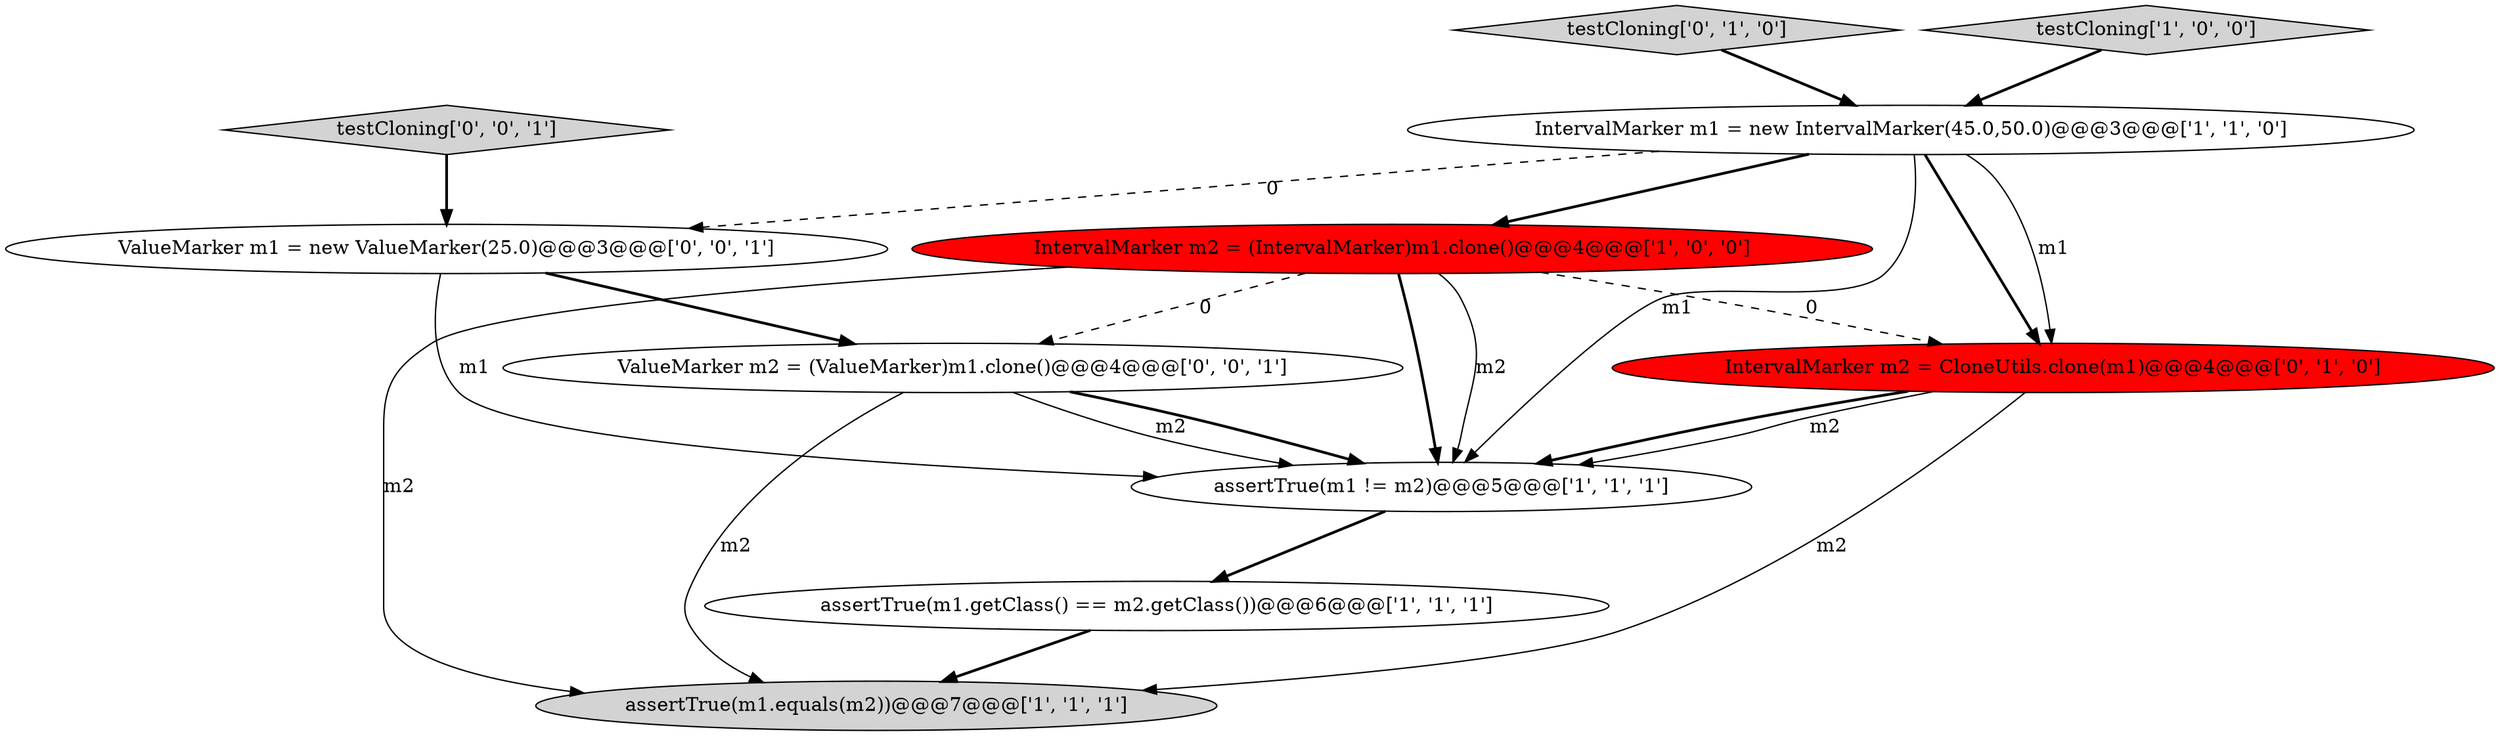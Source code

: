 digraph {
4 [style = filled, label = "assertTrue(m1.equals(m2))@@@7@@@['1', '1', '1']", fillcolor = lightgray, shape = ellipse image = "AAA0AAABBB1BBB"];
6 [style = filled, label = "IntervalMarker m2 = CloneUtils.clone(m1)@@@4@@@['0', '1', '0']", fillcolor = red, shape = ellipse image = "AAA1AAABBB2BBB"];
2 [style = filled, label = "IntervalMarker m2 = (IntervalMarker)m1.clone()@@@4@@@['1', '0', '0']", fillcolor = red, shape = ellipse image = "AAA1AAABBB1BBB"];
0 [style = filled, label = "assertTrue(m1 != m2)@@@5@@@['1', '1', '1']", fillcolor = white, shape = ellipse image = "AAA0AAABBB1BBB"];
5 [style = filled, label = "IntervalMarker m1 = new IntervalMarker(45.0,50.0)@@@3@@@['1', '1', '0']", fillcolor = white, shape = ellipse image = "AAA0AAABBB1BBB"];
10 [style = filled, label = "ValueMarker m1 = new ValueMarker(25.0)@@@3@@@['0', '0', '1']", fillcolor = white, shape = ellipse image = "AAA0AAABBB3BBB"];
1 [style = filled, label = "assertTrue(m1.getClass() == m2.getClass())@@@6@@@['1', '1', '1']", fillcolor = white, shape = ellipse image = "AAA0AAABBB1BBB"];
7 [style = filled, label = "testCloning['0', '1', '0']", fillcolor = lightgray, shape = diamond image = "AAA0AAABBB2BBB"];
9 [style = filled, label = "testCloning['0', '0', '1']", fillcolor = lightgray, shape = diamond image = "AAA0AAABBB3BBB"];
3 [style = filled, label = "testCloning['1', '0', '0']", fillcolor = lightgray, shape = diamond image = "AAA0AAABBB1BBB"];
8 [style = filled, label = "ValueMarker m2 = (ValueMarker)m1.clone()@@@4@@@['0', '0', '1']", fillcolor = white, shape = ellipse image = "AAA0AAABBB3BBB"];
2->0 [style = solid, label="m2"];
1->4 [style = bold, label=""];
8->0 [style = solid, label="m2"];
6->0 [style = bold, label=""];
9->10 [style = bold, label=""];
5->6 [style = solid, label="m1"];
6->4 [style = solid, label="m2"];
2->8 [style = dashed, label="0"];
2->4 [style = solid, label="m2"];
10->0 [style = solid, label="m1"];
8->0 [style = bold, label=""];
5->2 [style = bold, label=""];
3->5 [style = bold, label=""];
2->0 [style = bold, label=""];
7->5 [style = bold, label=""];
5->0 [style = solid, label="m1"];
6->0 [style = solid, label="m2"];
5->6 [style = bold, label=""];
10->8 [style = bold, label=""];
5->10 [style = dashed, label="0"];
8->4 [style = solid, label="m2"];
0->1 [style = bold, label=""];
2->6 [style = dashed, label="0"];
}
